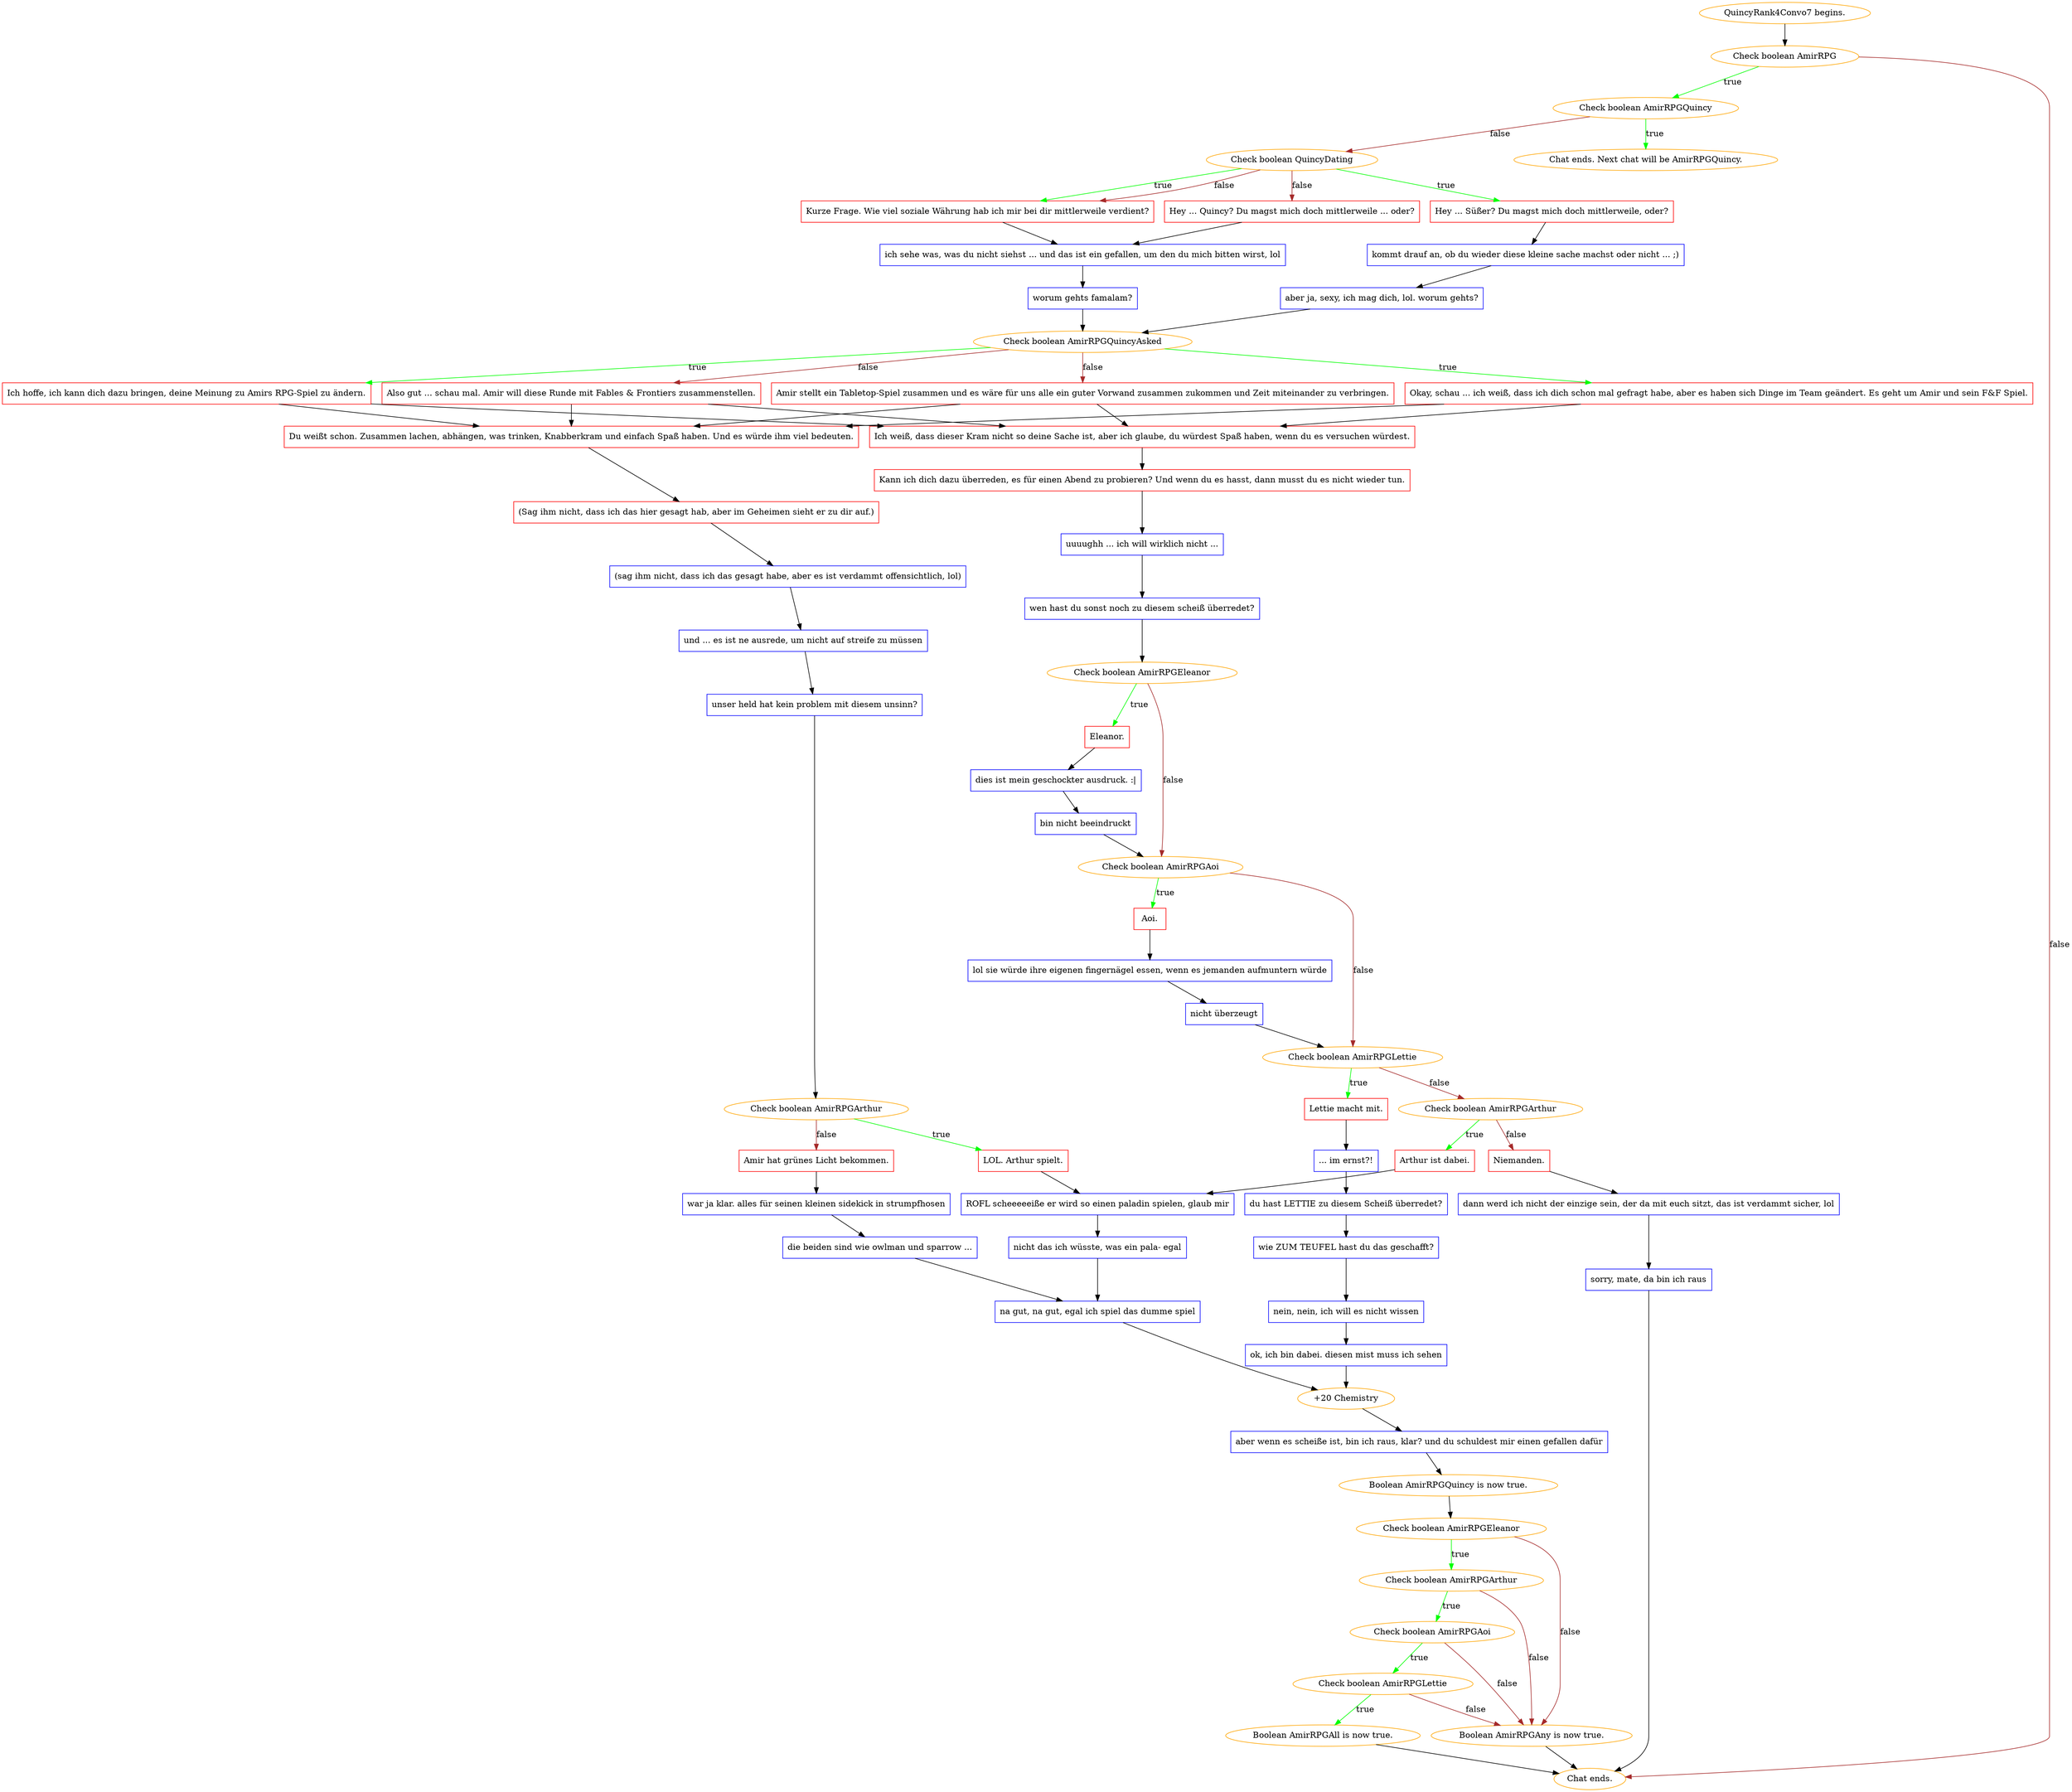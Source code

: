 digraph {
	"QuincyRank4Convo7 begins." [color=orange];
		"QuincyRank4Convo7 begins." -> j1894892187;
	j1894892187 [label="Check boolean AmirRPG",color=orange];
		j1894892187 -> j1845729516 [label=true,color=green];
		j1894892187 -> "Chat ends." [label=false,color=brown];
	j1845729516 [label="Check boolean AmirRPGQuincy",color=orange];
		j1845729516 -> "Chat ends. Next chat will be AmirRPGQuincy." [label=true,color=green];
		j1845729516 -> j3190823774 [label=false,color=brown];
	"Chat ends." [color=orange];
	"Chat ends. Next chat will be AmirRPGQuincy." [color=orange];
	j3190823774 [label="Check boolean QuincyDating",color=orange];
		j3190823774 -> j2043959512 [label=true,color=green];
		j3190823774 -> j666741759 [label=true,color=green];
		j3190823774 -> j3463457853 [label=false,color=brown];
		j3190823774 -> j666741759 [label=false,color=brown];
	j2043959512 [label="Hey ... Süßer? Du magst mich doch mittlerweile, oder?",shape=box,color=red];
		j2043959512 -> j1300043166;
	j666741759 [label="Kurze Frage. Wie viel soziale Währung hab ich mir bei dir mittlerweile verdient?",shape=box,color=red];
		j666741759 -> j108374168;
	j3463457853 [label="Hey ... Quincy? Du magst mich doch mittlerweile ... oder?",shape=box,color=red];
		j3463457853 -> j108374168;
	j1300043166 [label="kommt drauf an, ob du wieder diese kleine sache machst oder nicht ... ;)",shape=box,color=blue];
		j1300043166 -> j1033810721;
	j108374168 [label="ich sehe was, was du nicht siehst ... und das ist ein gefallen, um den du mich bitten wirst, lol",shape=box,color=blue];
		j108374168 -> j3296837114;
	j1033810721 [label="aber ja, sexy, ich mag dich, lol. worum gehts?",shape=box,color=blue];
		j1033810721 -> j1357037147;
	j3296837114 [label="worum gehts famalam?",shape=box,color=blue];
		j3296837114 -> j1357037147;
	j1357037147 [label="Check boolean AmirRPGQuincyAsked",color=orange];
		j1357037147 -> j4044236336 [label=true,color=green];
		j1357037147 -> j3456447214 [label=true,color=green];
		j1357037147 -> j3242251915 [label=false,color=brown];
		j1357037147 -> j3718035871 [label=false,color=brown];
	j4044236336 [label="Okay, schau ... ich weiß, dass ich dich schon mal gefragt habe, aber es haben sich Dinge im Team geändert. Es geht um Amir und sein F&F Spiel.",shape=box,color=red];
		j4044236336 -> j556345375;
		j4044236336 -> j150928416;
	j3456447214 [label="Ich hoffe, ich kann dich dazu bringen, deine Meinung zu Amirs RPG-Spiel zu ändern.",shape=box,color=red];
		j3456447214 -> j556345375;
		j3456447214 -> j150928416;
	j3242251915 [label="Also gut ... schau mal. Amir will diese Runde mit Fables & Frontiers zusammenstellen.",shape=box,color=red];
		j3242251915 -> j556345375;
		j3242251915 -> j150928416;
	j3718035871 [label="Amir stellt ein Tabletop-Spiel zusammen und es wäre für uns alle ein guter Vorwand zusammen zukommen und Zeit miteinander zu verbringen.",shape=box,color=red];
		j3718035871 -> j556345375;
		j3718035871 -> j150928416;
	j556345375 [label="Ich weiß, dass dieser Kram nicht so deine Sache ist, aber ich glaube, du würdest Spaß haben, wenn du es versuchen würdest.",shape=box,color=red];
		j556345375 -> j3427177297;
	j150928416 [label="Du weißt schon. Zusammen lachen, abhängen, was trinken, Knabberkram und einfach Spaß haben. Und es würde ihm viel bedeuten.",shape=box,color=red];
		j150928416 -> j663355726;
	j3427177297 [label="Kann ich dich dazu überreden, es für einen Abend zu probieren? Und wenn du es hasst, dann musst du es nicht wieder tun.",shape=box,color=red];
		j3427177297 -> j3984190838;
	j663355726 [label="(Sag ihm nicht, dass ich das hier gesagt hab, aber im Geheimen sieht er zu dir auf.)",shape=box,color=red];
		j663355726 -> j1423710079;
	j3984190838 [label="uuuughh ... ich will wirklich nicht ...",shape=box,color=blue];
		j3984190838 -> j4288417329;
	j1423710079 [label="(sag ihm nicht, dass ich das gesagt habe, aber es ist verdammt offensichtlich, lol)",shape=box,color=blue];
		j1423710079 -> j2201820857;
	j4288417329 [label="wen hast du sonst noch zu diesem scheiß überredet?",shape=box,color=blue];
		j4288417329 -> j3332088726;
	j2201820857 [label="und ... es ist ne ausrede, um nicht auf streife zu müssen",shape=box,color=blue];
		j2201820857 -> j2542459366;
	j3332088726 [label="Check boolean AmirRPGEleanor",color=orange];
		j3332088726 -> j700180678 [label=true,color=green];
		j3332088726 -> j2586803196 [label=false,color=brown];
	j2542459366 [label="unser held hat kein problem mit diesem unsinn?",shape=box,color=blue];
		j2542459366 -> j2796444917;
	j700180678 [label="Eleanor.",shape=box,color=red];
		j700180678 -> j906672786;
	j2586803196 [label="Check boolean AmirRPGAoi",color=orange];
		j2586803196 -> j1343735558 [label=true,color=green];
		j2586803196 -> j249376932 [label=false,color=brown];
	j2796444917 [label="Check boolean AmirRPGArthur",color=orange];
		j2796444917 -> j4144654279 [label=true,color=green];
		j2796444917 -> j2049115483 [label=false,color=brown];
	j906672786 [label="dies ist mein geschockter ausdruck. :|",shape=box,color=blue];
		j906672786 -> j3400674218;
	j1343735558 [label="Aoi.",shape=box,color=red];
		j1343735558 -> j2894638729;
	j249376932 [label="Check boolean AmirRPGLettie",color=orange];
		j249376932 -> j2947487215 [label=true,color=green];
		j249376932 -> j1159174553 [label=false,color=brown];
	j4144654279 [label="LOL. Arthur spielt.",shape=box,color=red];
		j4144654279 -> j877587383;
	j2049115483 [label="Amir hat grünes Licht bekommen.",shape=box,color=red];
		j2049115483 -> j3362769784;
	j3400674218 [label="bin nicht beeindruckt",shape=box,color=blue];
		j3400674218 -> j2586803196;
	j2894638729 [label="lol sie würde ihre eigenen fingernägel essen, wenn es jemanden aufmuntern würde",shape=box,color=blue];
		j2894638729 -> j3597447945;
	j2947487215 [label="Lettie macht mit.",shape=box,color=red];
		j2947487215 -> j519193656;
	j1159174553 [label="Check boolean AmirRPGArthur",color=orange];
		j1159174553 -> j636378129 [label=true,color=green];
		j1159174553 -> j965260407 [label=false,color=brown];
	j877587383 [label="ROFL scheeeeeiße er wird so einen paladin spielen, glaub mir",shape=box,color=blue];
		j877587383 -> j3352974791;
	j3362769784 [label="war ja klar. alles für seinen kleinen sidekick in strumpfhosen",shape=box,color=blue];
		j3362769784 -> j1366746064;
	j3597447945 [label="nicht überzeugt",shape=box,color=blue];
		j3597447945 -> j249376932;
	j519193656 [label="... im ernst?!",shape=box,color=blue];
		j519193656 -> j2491738797;
	j636378129 [label="Arthur ist dabei.",shape=box,color=red];
		j636378129 -> j877587383;
	j965260407 [label="Niemanden.",shape=box,color=red];
		j965260407 -> j3369586902;
	j3352974791 [label="nicht das ich wüsste, was ein pala- egal",shape=box,color=blue];
		j3352974791 -> j2673337562;
	j1366746064 [label="die beiden sind wie owlman und sparrow ...",shape=box,color=blue];
		j1366746064 -> j2673337562;
	j2491738797 [label="du hast LETTIE zu diesem Scheiß überredet?",shape=box,color=blue];
		j2491738797 -> j1449630764;
	j3369586902 [label="dann werd ich nicht der einzige sein, der da mit euch sitzt, das ist verdammt sicher, lol",shape=box,color=blue];
		j3369586902 -> j3632276857;
	j2673337562 [label="na gut, na gut, egal ich spiel das dumme spiel",shape=box,color=blue];
		j2673337562 -> j827847347;
	j1449630764 [label="wie ZUM TEUFEL hast du das geschafft?",shape=box,color=blue];
		j1449630764 -> j1222517195;
	j3632276857 [label="sorry, mate, da bin ich raus",shape=box,color=blue];
		j3632276857 -> "Chat ends.";
	j827847347 [label="+20 Chemistry",color=orange];
		j827847347 -> j658914769;
	j1222517195 [label="nein, nein, ich will es nicht wissen",shape=box,color=blue];
		j1222517195 -> j2971632399;
	j658914769 [label="aber wenn es scheiße ist, bin ich raus, klar? und du schuldest mir einen gefallen dafür",shape=box,color=blue];
		j658914769 -> j2600890740;
	j2971632399 [label="ok, ich bin dabei. diesen mist muss ich sehen",shape=box,color=blue];
		j2971632399 -> j827847347;
	j2600890740 [label="Boolean AmirRPGQuincy is now true.",color=orange];
		j2600890740 -> j3475450443;
	j3475450443 [label="Check boolean AmirRPGEleanor",color=orange];
		j3475450443 -> j1061158905 [label=true,color=green];
		j3475450443 -> j1992773596 [label=false,color=brown];
	j1061158905 [label="Check boolean AmirRPGArthur",color=orange];
		j1061158905 -> j173832842 [label=true,color=green];
		j1061158905 -> j1992773596 [label=false,color=brown];
	j1992773596 [label="Boolean AmirRPGAny is now true.",color=orange];
		j1992773596 -> "Chat ends.";
	j173832842 [label="Check boolean AmirRPGAoi",color=orange];
		j173832842 -> j530051719 [label=true,color=green];
		j173832842 -> j1992773596 [label=false,color=brown];
	j530051719 [label="Check boolean AmirRPGLettie",color=orange];
		j530051719 -> j2677000302 [label=true,color=green];
		j530051719 -> j1992773596 [label=false,color=brown];
	j2677000302 [label="Boolean AmirRPGAll is now true.",color=orange];
		j2677000302 -> "Chat ends.";
}